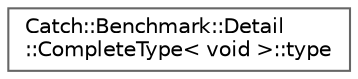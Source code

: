 digraph "Graphical Class Hierarchy"
{
 // LATEX_PDF_SIZE
  bgcolor="transparent";
  edge [fontname=Helvetica,fontsize=10,labelfontname=Helvetica,labelfontsize=10];
  node [fontname=Helvetica,fontsize=10,shape=box,height=0.2,width=0.4];
  rankdir="LR";
  Node0 [id="Node000000",label="Catch::Benchmark::Detail\l::CompleteType\< void \>::type",height=0.2,width=0.4,color="grey40", fillcolor="white", style="filled",URL="$structCatch_1_1Benchmark_1_1Detail_1_1CompleteType_3_01void_01_4_1_1type.html",tooltip=" "];
}
